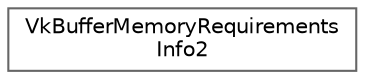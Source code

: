digraph "类继承关系图"
{
 // LATEX_PDF_SIZE
  bgcolor="transparent";
  edge [fontname=Helvetica,fontsize=10,labelfontname=Helvetica,labelfontsize=10];
  node [fontname=Helvetica,fontsize=10,shape=box,height=0.2,width=0.4];
  rankdir="LR";
  Node0 [id="Node000000",label="VkBufferMemoryRequirements\lInfo2",height=0.2,width=0.4,color="grey40", fillcolor="white", style="filled",URL="$struct_vk_buffer_memory_requirements_info2.html",tooltip=" "];
}
